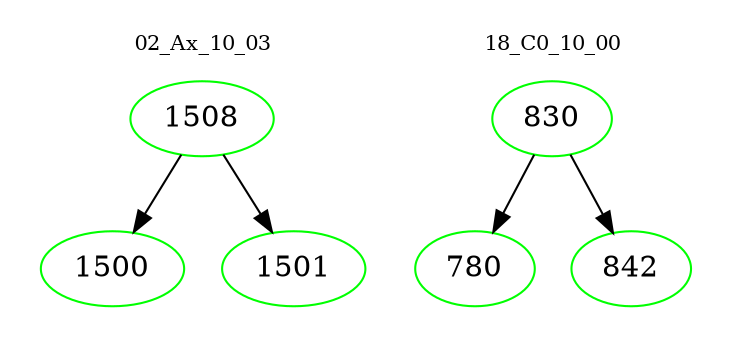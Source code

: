 digraph{
subgraph cluster_0 {
color = white
label = "02_Ax_10_03";
fontsize=10;
T0_1508 [label="1508", color="green"]
T0_1508 -> T0_1500 [color="black"]
T0_1500 [label="1500", color="green"]
T0_1508 -> T0_1501 [color="black"]
T0_1501 [label="1501", color="green"]
}
subgraph cluster_1 {
color = white
label = "18_C0_10_00";
fontsize=10;
T1_830 [label="830", color="green"]
T1_830 -> T1_780 [color="black"]
T1_780 [label="780", color="green"]
T1_830 -> T1_842 [color="black"]
T1_842 [label="842", color="green"]
}
}

